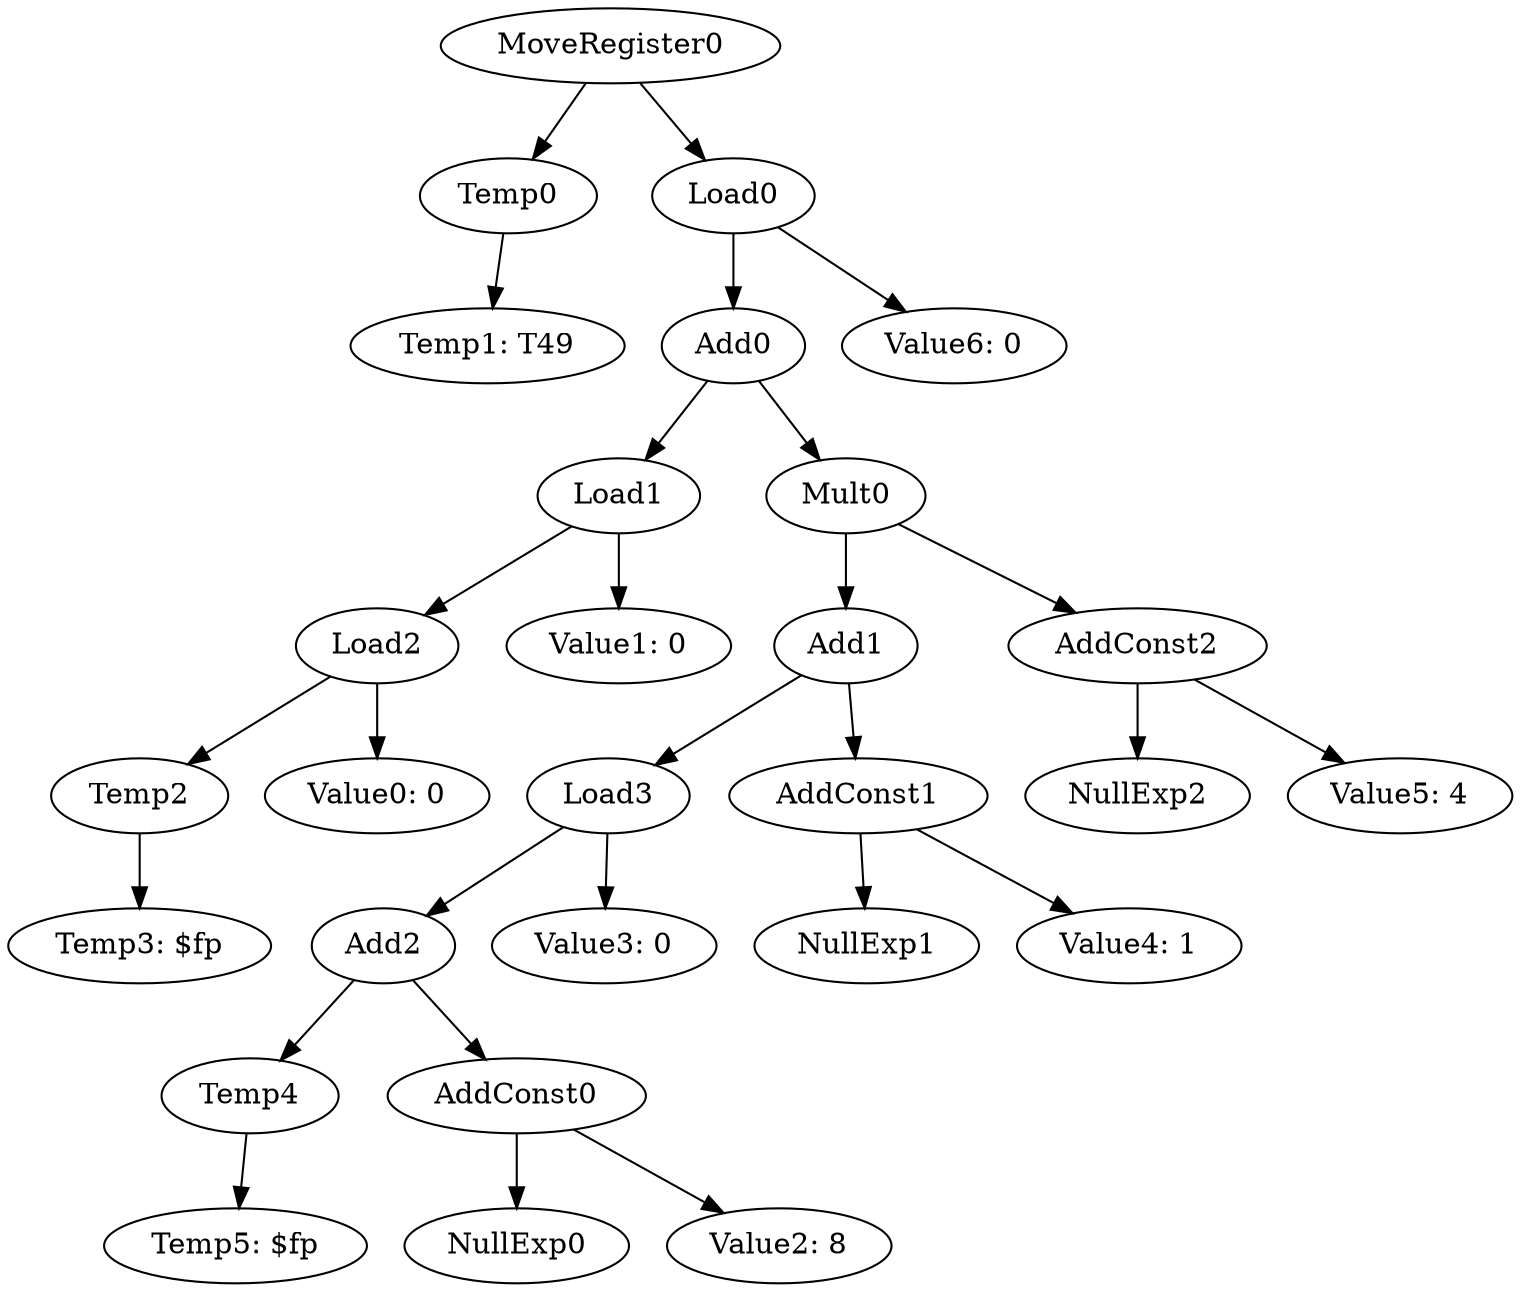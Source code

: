 digraph {
	ordering = out;
	Load0 -> Add0;
	Load0 -> "Value6: 0";
	AddConst2 -> NullExp2;
	AddConst2 -> "Value5: 4";
	Mult0 -> Add1;
	Mult0 -> AddConst2;
	Add1 -> Load3;
	Add1 -> AddConst1;
	MoveRegister0 -> Temp0;
	MoveRegister0 -> Load0;
	Load1 -> Load2;
	Load1 -> "Value1: 0";
	Temp2 -> "Temp3: $fp";
	Temp0 -> "Temp1: T49";
	Temp4 -> "Temp5: $fp";
	Add2 -> Temp4;
	Add2 -> AddConst0;
	Load2 -> Temp2;
	Load2 -> "Value0: 0";
	Add0 -> Load1;
	Add0 -> Mult0;
	AddConst0 -> NullExp0;
	AddConst0 -> "Value2: 8";
	AddConst1 -> NullExp1;
	AddConst1 -> "Value4: 1";
	Load3 -> Add2;
	Load3 -> "Value3: 0";
}

